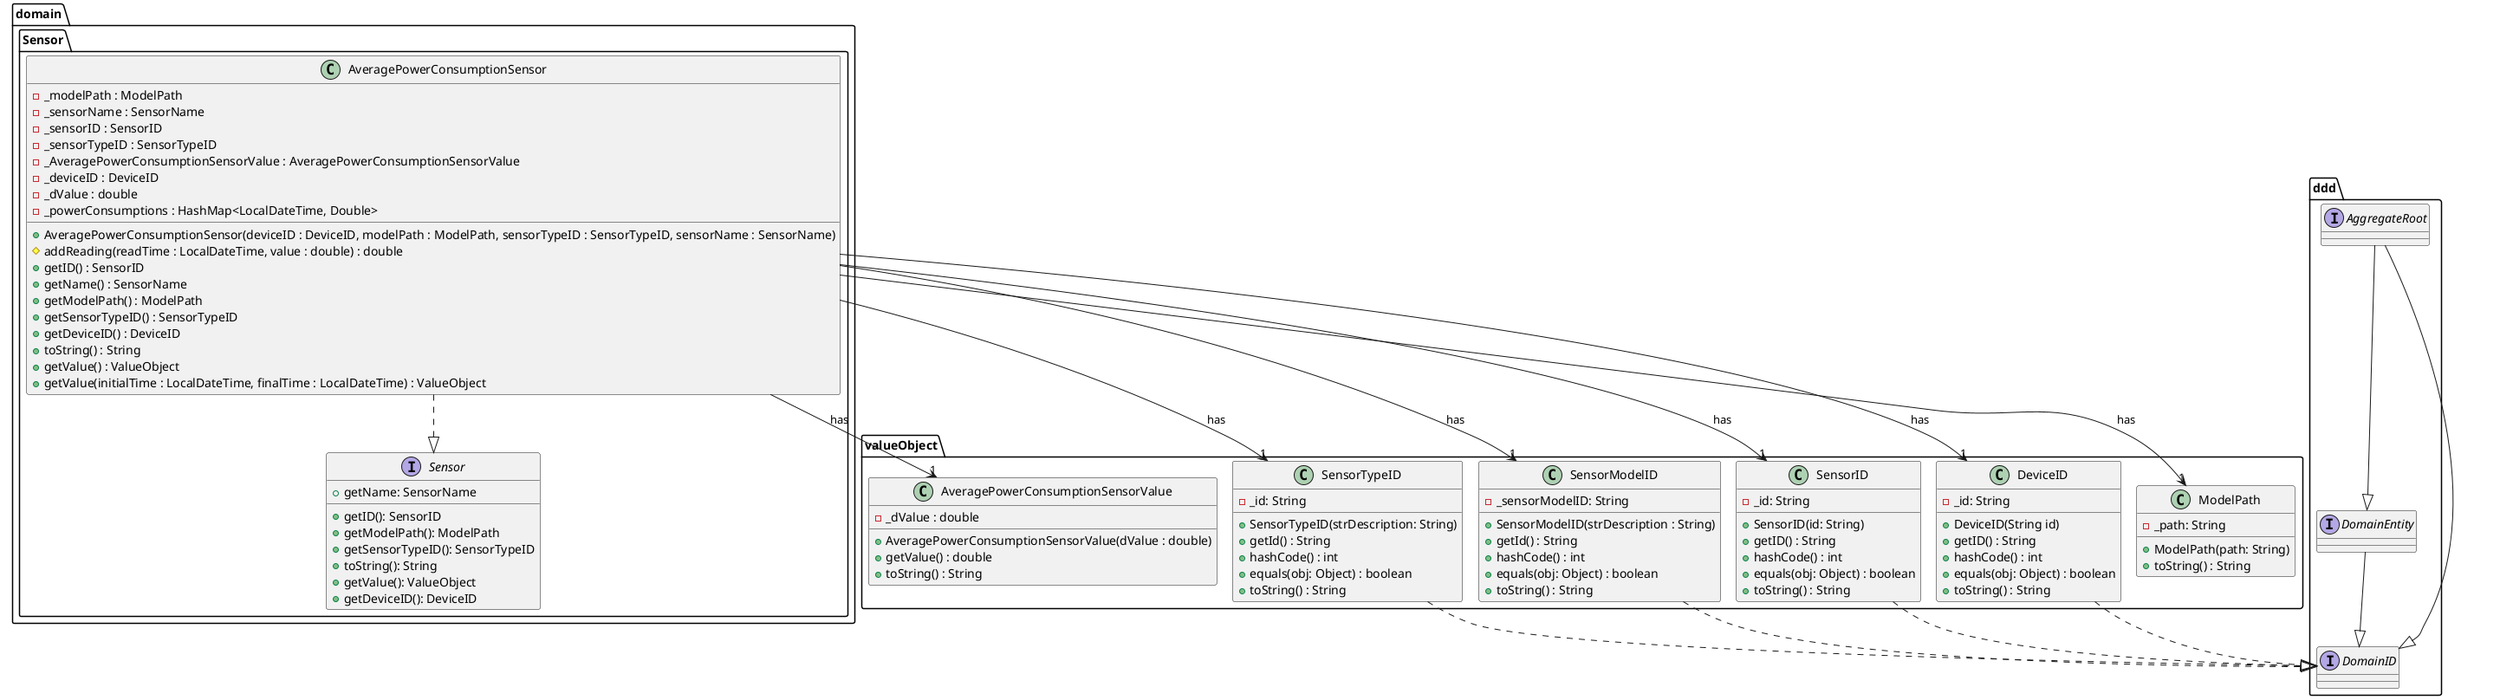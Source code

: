 @startuml
'https://plantuml.com/class-diagram

!pragma layout smetana

package domain.Sensor {
    interface Sensor {
        + getID(): SensorID
        + getName: SensorName
        + getModelPath(): ModelPath
        + getSensorTypeID(): SensorTypeID
        + toString(): String
        + getValue(): ValueObject
        + getDeviceID(): DeviceID
    }

    class AveragePowerConsumptionSensor {
            - _modelPath : ModelPath
            - _sensorName : SensorName
            - _sensorID : SensorID
            - _sensorTypeID : SensorTypeID
            - _AveragePowerConsumptionSensorValue : AveragePowerConsumptionSensorValue
            - _deviceID : DeviceID
            - _dValue : double
            - _powerConsumptions : HashMap<LocalDateTime, Double>

            + AveragePowerConsumptionSensor(deviceID : DeviceID, modelPath : ModelPath, sensorTypeID : SensorTypeID, sensorName : SensorName)
            # addReading(readTime : LocalDateTime, value : double) : double
            + getID() : SensorID
            + getName() : SensorName
            + getModelPath() : ModelPath
            + getSensorTypeID() : SensorTypeID
            + getDeviceID() : DeviceID
            + toString() : String
            + getValue() : ValueObject
            + getValue(initialTime : LocalDateTime, finalTime : LocalDateTime) : ValueObject
        }
}

package valueObject {
    class AveragePowerConsumptionSensorValue {
    - _dValue : double
    + AveragePowerConsumptionSensorValue(dValue : double)
    + getValue() : double
    + toString() : String
    }

    class SensorTypeID {
        - _id: String
        + SensorTypeID(strDescription: String)
        + getId() : String
        + hashCode() : int
        + equals(obj: Object) : boolean
        + toString() : String
    }

    class SensorModelID {
        - _sensorModelID: String
        + SensorModelID(strDescription : String)
        + getId() : String
        + hashCode() : int
        + equals(obj: Object) : boolean
        + toString() : String
    }

    class SensorID {
        - _id: String
        + SensorID(id: String)
        + getID() : String
        + hashCode() : int
        + equals(obj: Object) : boolean
        + toString() : String
    }

    class DeviceID {
        - _id: String
        + DeviceID(String id)
        + getID() : String
        + hashCode() : int
        + equals(obj: Object) : boolean
        + toString() : String
    }

    class ModelPath {
        - _path: String
        + ModelPath(path: String)
        + toString() : String
    }
}

package ddd {

  interface DomainEntity {
  }

  interface DomainID {
  }

  interface AggregateRoot {
  }
}

AveragePowerConsumptionSensor ..|> domain.Sensor.Sensor

AveragePowerConsumptionSensor --> "1" AveragePowerConsumptionSensorValue : has
AveragePowerConsumptionSensor -->  "1" SensorTypeID : has
AveragePowerConsumptionSensor -->  "1" SensorModelID : has
AveragePowerConsumptionSensor -->  "1" SensorID : has
AveragePowerConsumptionSensor -->  "1" DeviceID : has
AveragePowerConsumptionSensor -->  "1" ModelPath : has

DomainEntity --|> DomainID
AggregateRoot --|> DomainEntity
AggregateRoot --|> DomainID

SensorTypeID ..|> ddd.DomainID
SensorModelID ..|> ddd.DomainID
SensorID ..|> ddd.DomainID
DeviceID ..|> ddd.DomainID

@enduml